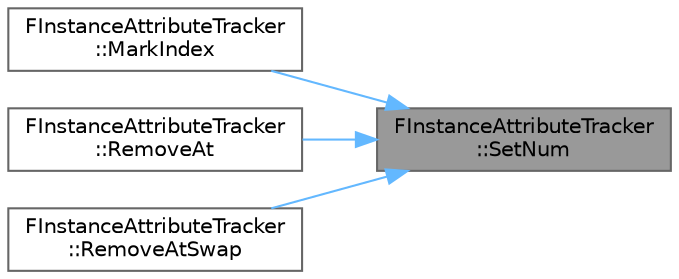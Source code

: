 digraph "FInstanceAttributeTracker::SetNum"
{
 // INTERACTIVE_SVG=YES
 // LATEX_PDF_SIZE
  bgcolor="transparent";
  edge [fontname=Helvetica,fontsize=10,labelfontname=Helvetica,labelfontsize=10];
  node [fontname=Helvetica,fontsize=10,shape=box,height=0.2,width=0.4];
  rankdir="RL";
  Node1 [id="Node000001",label="FInstanceAttributeTracker\l::SetNum",height=0.2,width=0.4,color="gray40", fillcolor="grey60", style="filled", fontcolor="black",tooltip=" "];
  Node1 -> Node2 [id="edge1_Node000001_Node000002",dir="back",color="steelblue1",style="solid",tooltip=" "];
  Node2 [id="Node000002",label="FInstanceAttributeTracker\l::MarkIndex",height=0.2,width=0.4,color="grey40", fillcolor="white", style="filled",URL="$d7/d54/classFInstanceAttributeTracker.html#ae1e3fb38ccb1bfcf2d3b99435da27428",tooltip=" "];
  Node1 -> Node3 [id="edge2_Node000001_Node000003",dir="back",color="steelblue1",style="solid",tooltip=" "];
  Node3 [id="Node000003",label="FInstanceAttributeTracker\l::RemoveAt",height=0.2,width=0.4,color="grey40", fillcolor="white", style="filled",URL="$d7/d54/classFInstanceAttributeTracker.html#a513d94029547f194ec08c4ab57be2c0e",tooltip="Mark removed & update the tracked bits (remove & move operation) Note: this is not something that sho..."];
  Node1 -> Node4 [id="edge3_Node000001_Node000004",dir="back",color="steelblue1",style="solid",tooltip=" "];
  Node4 [id="Node000004",label="FInstanceAttributeTracker\l::RemoveAtSwap",height=0.2,width=0.4,color="grey40", fillcolor="white", style="filled",URL="$d7/d54/classFInstanceAttributeTracker.html#acf265a058da3d53aea0ea5ea4f9537cb",tooltip="Mark removed & update the tracked bits (remove & swap operation)"];
}
